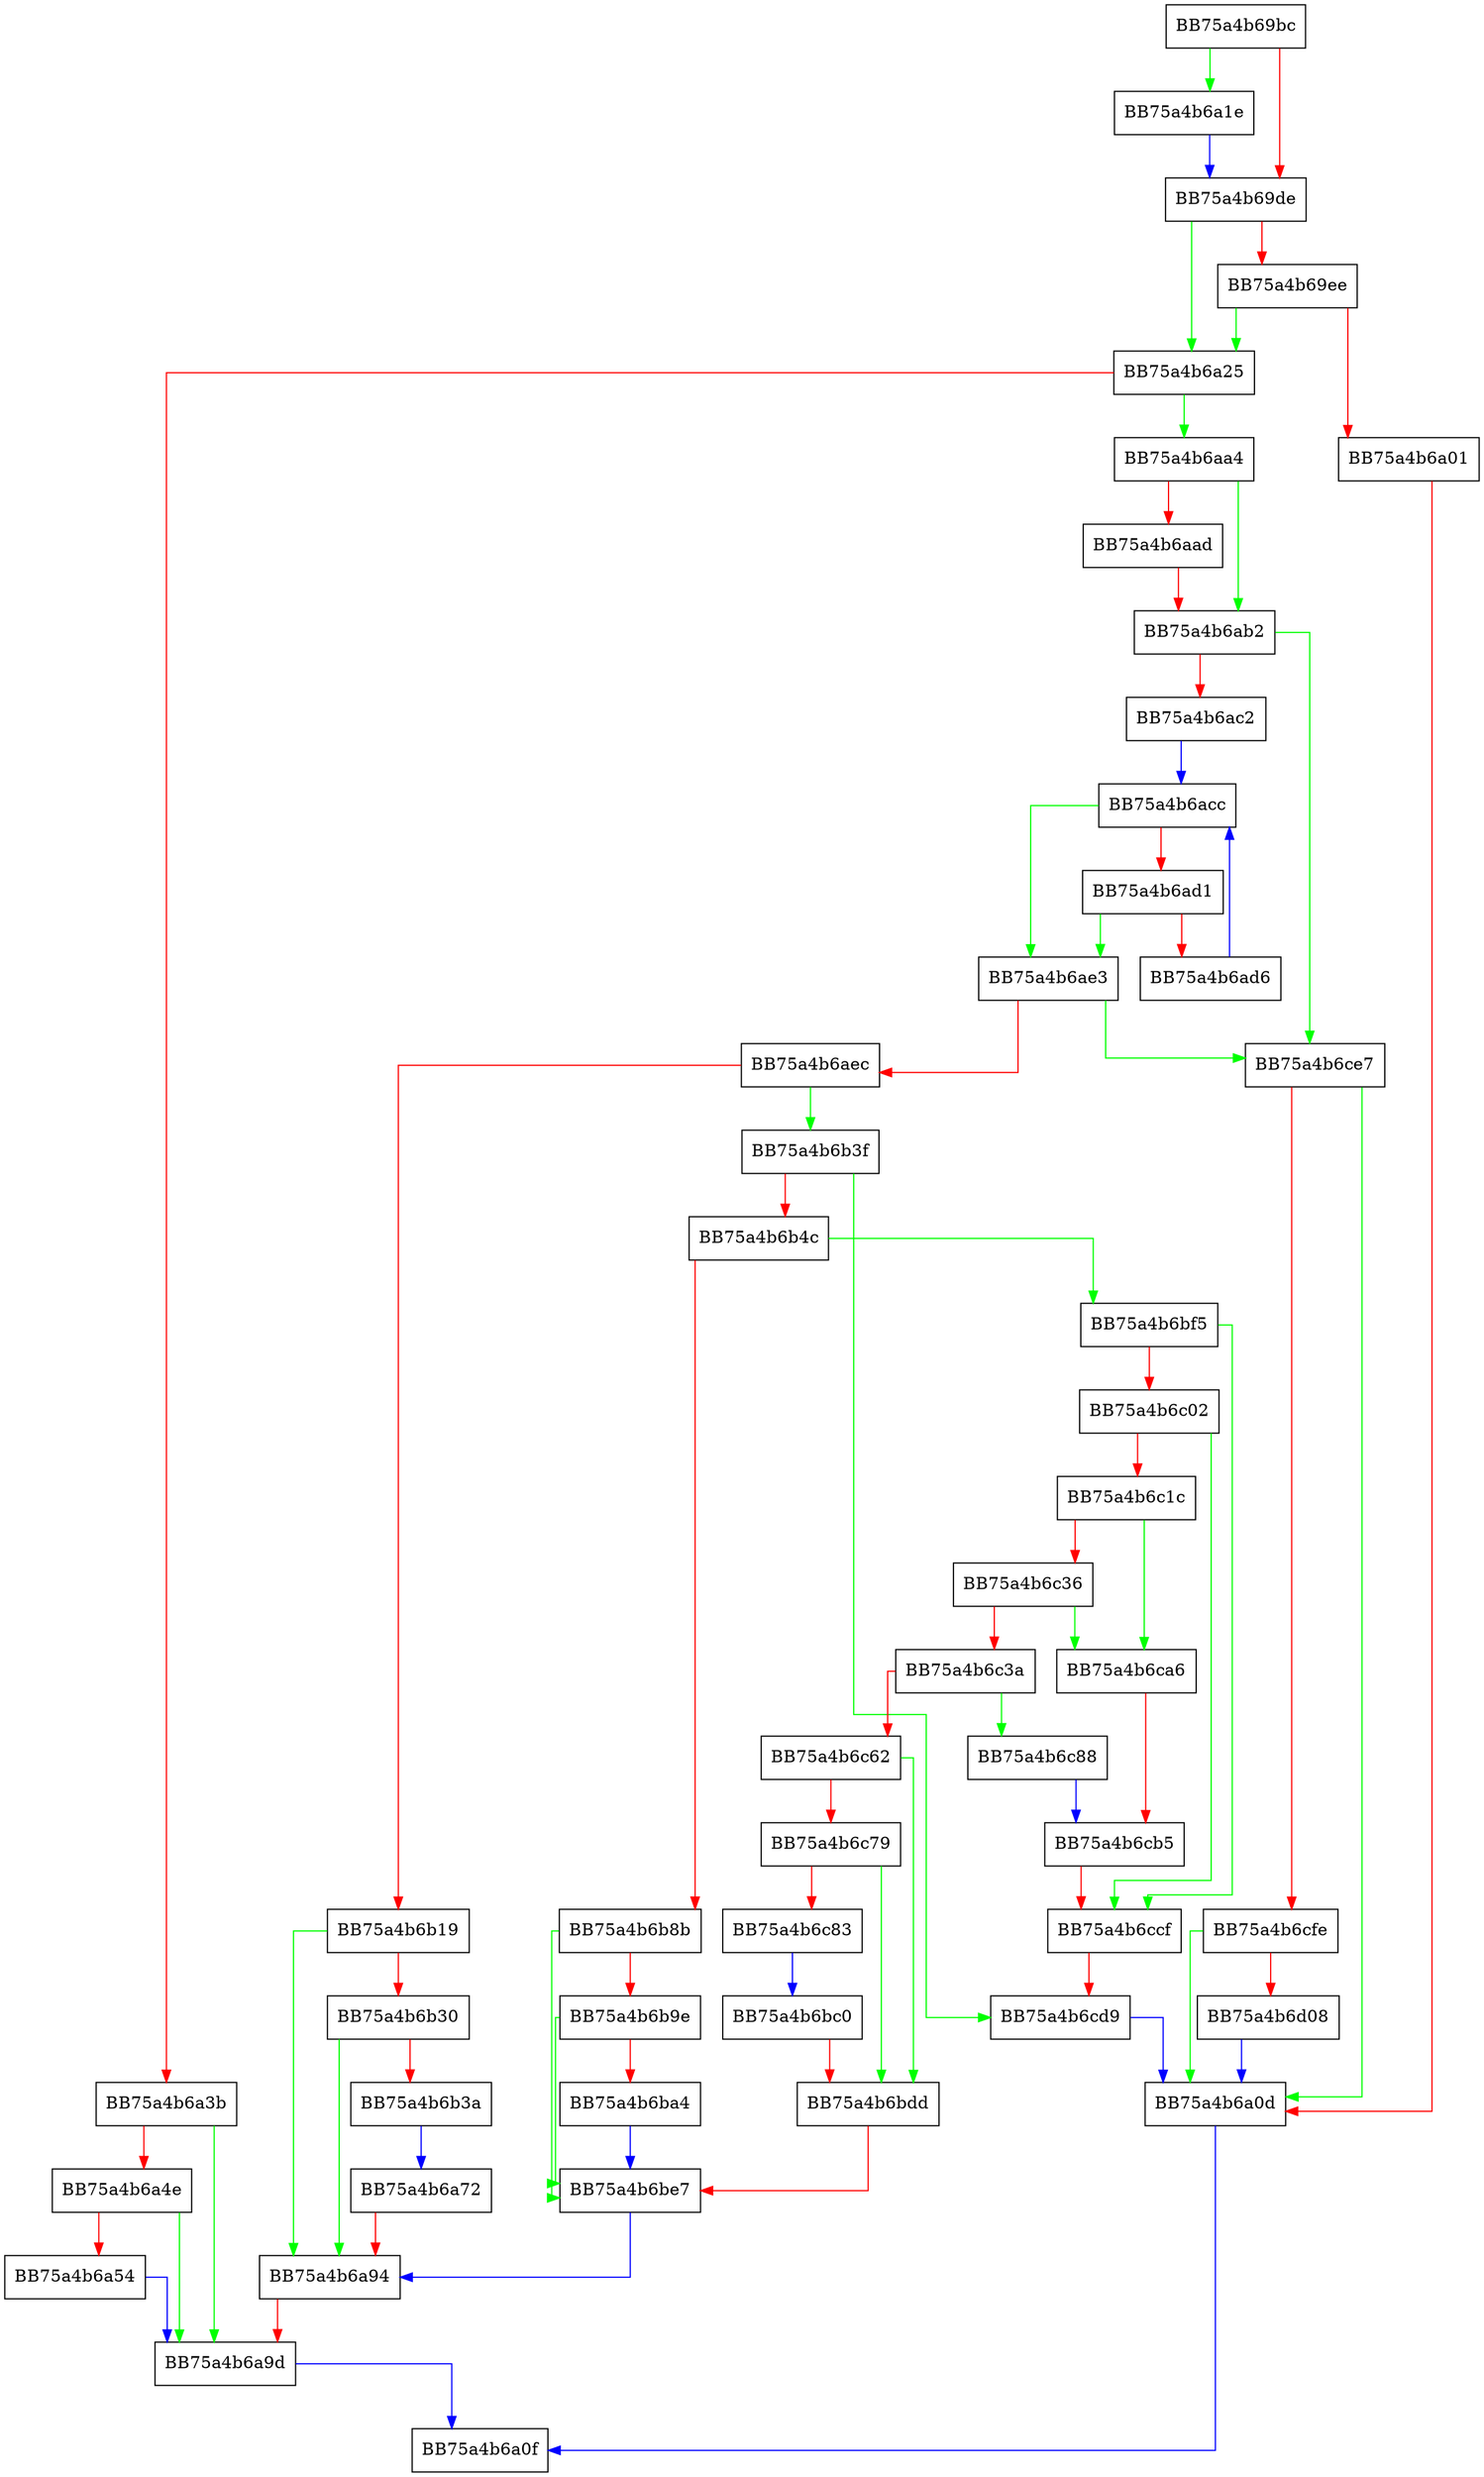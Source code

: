 digraph GetDataForVcn {
  node [shape="box"];
  graph [splines=ortho];
  BB75a4b69bc -> BB75a4b6a1e [color="green"];
  BB75a4b69bc -> BB75a4b69de [color="red"];
  BB75a4b69de -> BB75a4b6a25 [color="green"];
  BB75a4b69de -> BB75a4b69ee [color="red"];
  BB75a4b69ee -> BB75a4b6a25 [color="green"];
  BB75a4b69ee -> BB75a4b6a01 [color="red"];
  BB75a4b6a01 -> BB75a4b6a0d [color="red"];
  BB75a4b6a0d -> BB75a4b6a0f [color="blue"];
  BB75a4b6a1e -> BB75a4b69de [color="blue"];
  BB75a4b6a25 -> BB75a4b6aa4 [color="green"];
  BB75a4b6a25 -> BB75a4b6a3b [color="red"];
  BB75a4b6a3b -> BB75a4b6a9d [color="green"];
  BB75a4b6a3b -> BB75a4b6a4e [color="red"];
  BB75a4b6a4e -> BB75a4b6a9d [color="green"];
  BB75a4b6a4e -> BB75a4b6a54 [color="red"];
  BB75a4b6a54 -> BB75a4b6a9d [color="blue"];
  BB75a4b6a72 -> BB75a4b6a94 [color="red"];
  BB75a4b6a94 -> BB75a4b6a9d [color="red"];
  BB75a4b6a9d -> BB75a4b6a0f [color="blue"];
  BB75a4b6aa4 -> BB75a4b6ab2 [color="green"];
  BB75a4b6aa4 -> BB75a4b6aad [color="red"];
  BB75a4b6aad -> BB75a4b6ab2 [color="red"];
  BB75a4b6ab2 -> BB75a4b6ce7 [color="green"];
  BB75a4b6ab2 -> BB75a4b6ac2 [color="red"];
  BB75a4b6ac2 -> BB75a4b6acc [color="blue"];
  BB75a4b6acc -> BB75a4b6ae3 [color="green"];
  BB75a4b6acc -> BB75a4b6ad1 [color="red"];
  BB75a4b6ad1 -> BB75a4b6ae3 [color="green"];
  BB75a4b6ad1 -> BB75a4b6ad6 [color="red"];
  BB75a4b6ad6 -> BB75a4b6acc [color="blue"];
  BB75a4b6ae3 -> BB75a4b6ce7 [color="green"];
  BB75a4b6ae3 -> BB75a4b6aec [color="red"];
  BB75a4b6aec -> BB75a4b6b3f [color="green"];
  BB75a4b6aec -> BB75a4b6b19 [color="red"];
  BB75a4b6b19 -> BB75a4b6a94 [color="green"];
  BB75a4b6b19 -> BB75a4b6b30 [color="red"];
  BB75a4b6b30 -> BB75a4b6a94 [color="green"];
  BB75a4b6b30 -> BB75a4b6b3a [color="red"];
  BB75a4b6b3a -> BB75a4b6a72 [color="blue"];
  BB75a4b6b3f -> BB75a4b6cd9 [color="green"];
  BB75a4b6b3f -> BB75a4b6b4c [color="red"];
  BB75a4b6b4c -> BB75a4b6bf5 [color="green"];
  BB75a4b6b4c -> BB75a4b6b8b [color="red"];
  BB75a4b6b8b -> BB75a4b6be7 [color="green"];
  BB75a4b6b8b -> BB75a4b6b9e [color="red"];
  BB75a4b6b9e -> BB75a4b6be7 [color="green"];
  BB75a4b6b9e -> BB75a4b6ba4 [color="red"];
  BB75a4b6ba4 -> BB75a4b6be7 [color="blue"];
  BB75a4b6bc0 -> BB75a4b6bdd [color="red"];
  BB75a4b6bdd -> BB75a4b6be7 [color="red"];
  BB75a4b6be7 -> BB75a4b6a94 [color="blue"];
  BB75a4b6bf5 -> BB75a4b6ccf [color="green"];
  BB75a4b6bf5 -> BB75a4b6c02 [color="red"];
  BB75a4b6c02 -> BB75a4b6ccf [color="green"];
  BB75a4b6c02 -> BB75a4b6c1c [color="red"];
  BB75a4b6c1c -> BB75a4b6ca6 [color="green"];
  BB75a4b6c1c -> BB75a4b6c36 [color="red"];
  BB75a4b6c36 -> BB75a4b6ca6 [color="green"];
  BB75a4b6c36 -> BB75a4b6c3a [color="red"];
  BB75a4b6c3a -> BB75a4b6c88 [color="green"];
  BB75a4b6c3a -> BB75a4b6c62 [color="red"];
  BB75a4b6c62 -> BB75a4b6bdd [color="green"];
  BB75a4b6c62 -> BB75a4b6c79 [color="red"];
  BB75a4b6c79 -> BB75a4b6bdd [color="green"];
  BB75a4b6c79 -> BB75a4b6c83 [color="red"];
  BB75a4b6c83 -> BB75a4b6bc0 [color="blue"];
  BB75a4b6c88 -> BB75a4b6cb5 [color="blue"];
  BB75a4b6ca6 -> BB75a4b6cb5 [color="red"];
  BB75a4b6cb5 -> BB75a4b6ccf [color="red"];
  BB75a4b6ccf -> BB75a4b6cd9 [color="red"];
  BB75a4b6cd9 -> BB75a4b6a0d [color="blue"];
  BB75a4b6ce7 -> BB75a4b6a0d [color="green"];
  BB75a4b6ce7 -> BB75a4b6cfe [color="red"];
  BB75a4b6cfe -> BB75a4b6a0d [color="green"];
  BB75a4b6cfe -> BB75a4b6d08 [color="red"];
  BB75a4b6d08 -> BB75a4b6a0d [color="blue"];
}